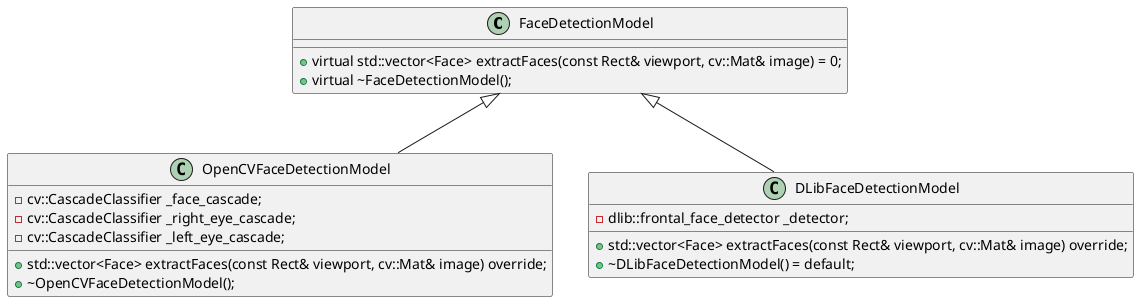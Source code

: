 @startuml

class FaceDetectionModel {
+ virtual std::vector<Face> extractFaces(const Rect& viewport, cv::Mat& image) = 0;
+ virtual ~FaceDetectionModel();
}

class OpenCVFaceDetectionModel {
- cv::CascadeClassifier _face_cascade;
- cv::CascadeClassifier _right_eye_cascade;
- cv::CascadeClassifier _left_eye_cascade;

+ std::vector<Face> extractFaces(const Rect& viewport, cv::Mat& image) override;
+ ~OpenCVFaceDetectionModel();
}

class DLibFaceDetectionModel {
- dlib::frontal_face_detector _detector;
+ std::vector<Face> extractFaces(const Rect& viewport, cv::Mat& image) override;
+ ~DLibFaceDetectionModel() = default;
}

FaceDetectionModel <|-- OpenCVFaceDetectionModel
FaceDetectionModel <|-- DLibFaceDetectionModel

@enduml

